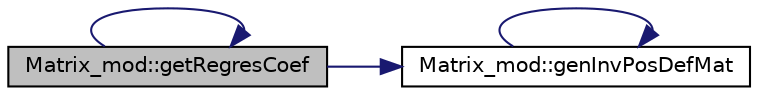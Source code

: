 digraph "Matrix_mod::getRegresCoef"
{
 // LATEX_PDF_SIZE
  edge [fontname="Helvetica",fontsize="10",labelfontname="Helvetica",labelfontsize="10"];
  node [fontname="Helvetica",fontsize="10",shape=record];
  rankdir="LR";
  Node1 [label="Matrix_mod::getRegresCoef",height=0.2,width=0.4,color="black", fillcolor="grey75", style="filled", fontcolor="black",tooltip="Return the the Regression Coefficient Matrix, whose dimension is rankS11 by rankS22,..."];
  Node1 -> Node2 [color="midnightblue",fontsize="10",style="solid",fontname="Helvetica"];
  Node2 [label="Matrix_mod::genInvPosDefMat",height=0.2,width=0.4,color="black", fillcolor="white", style="filled",URL="$namespaceMatrix__mod.html#aa0e14f76a6bcf3fe00093b00e53941da",tooltip="Generate the inverse matrix of an input symmetric-positive-definite matrix PosDefMat."];
  Node2 -> Node2 [color="midnightblue",fontsize="10",style="solid",fontname="Helvetica"];
  Node1 -> Node1 [color="midnightblue",fontsize="10",style="solid",fontname="Helvetica"];
}
